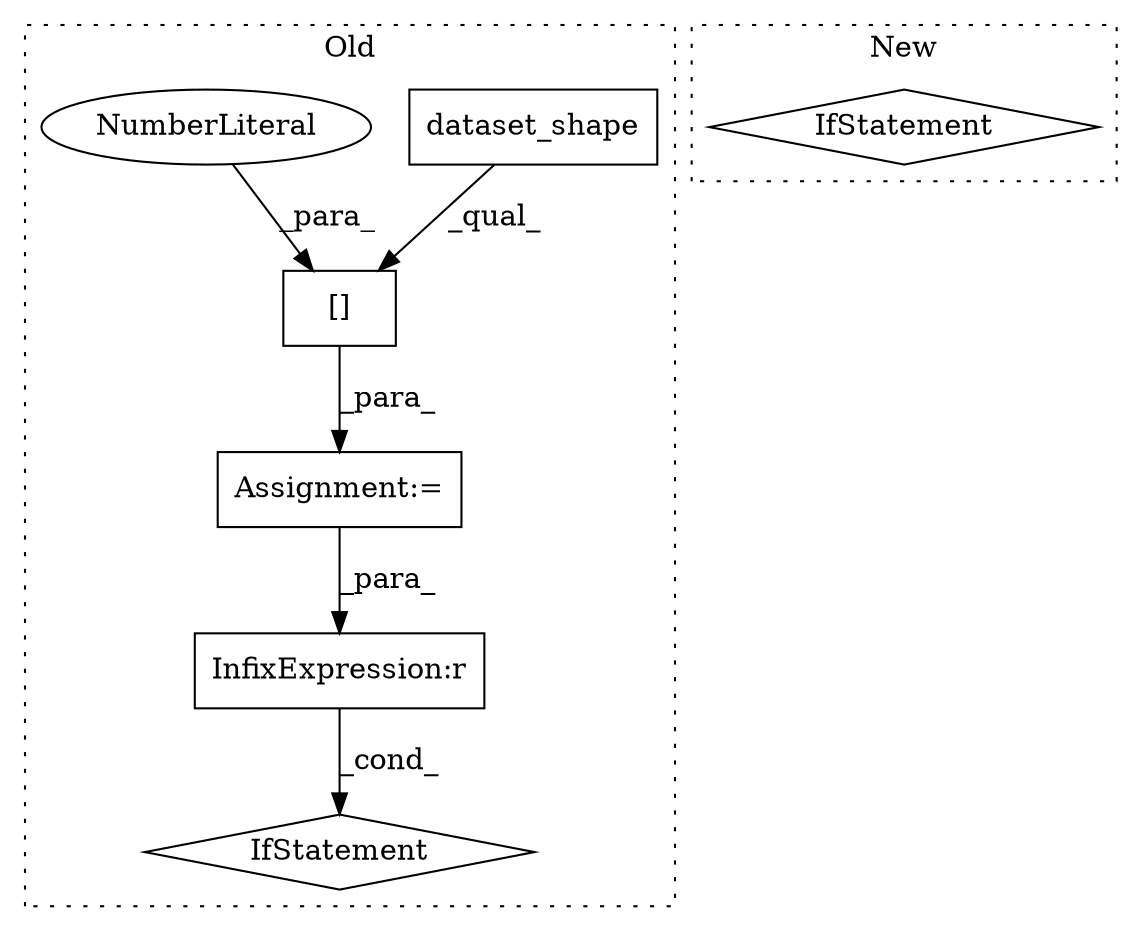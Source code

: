 digraph G {
subgraph cluster0 {
1 [label="dataset_shape" a="32" s="2387,2408" l="14,1" shape="box"];
3 [label="[]" a="2" s="2376,2411" l="34,1" shape="box"];
4 [label="NumberLiteral" a="34" s="2410" l="1" shape="ellipse"];
5 [label="InfixExpression:r" a="27" s="2909" l="4" shape="box"];
6 [label="IfStatement" a="25" s="2889,2917" l="4,2" shape="diamond"];
7 [label="Assignment:=" a="7" s="2375" l="1" shape="box"];
label = "Old";
style="dotted";
}
subgraph cluster1 {
2 [label="IfStatement" a="25" s="2582,2602" l="4,2" shape="diamond"];
label = "New";
style="dotted";
}
1 -> 3 [label="_qual_"];
3 -> 7 [label="_para_"];
4 -> 3 [label="_para_"];
5 -> 6 [label="_cond_"];
7 -> 5 [label="_para_"];
}
